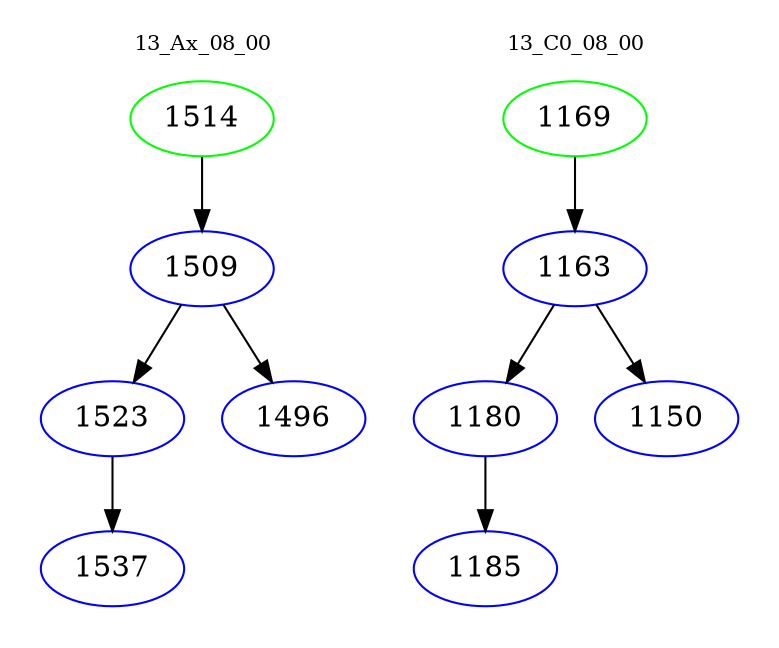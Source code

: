 digraph{
subgraph cluster_0 {
color = white
label = "13_Ax_08_00";
fontsize=10;
T0_1514 [label="1514", color="green"]
T0_1514 -> T0_1509 [color="black"]
T0_1509 [label="1509", color="blue"]
T0_1509 -> T0_1523 [color="black"]
T0_1523 [label="1523", color="blue"]
T0_1523 -> T0_1537 [color="black"]
T0_1537 [label="1537", color="blue"]
T0_1509 -> T0_1496 [color="black"]
T0_1496 [label="1496", color="blue"]
}
subgraph cluster_1 {
color = white
label = "13_C0_08_00";
fontsize=10;
T1_1169 [label="1169", color="green"]
T1_1169 -> T1_1163 [color="black"]
T1_1163 [label="1163", color="blue"]
T1_1163 -> T1_1180 [color="black"]
T1_1180 [label="1180", color="blue"]
T1_1180 -> T1_1185 [color="black"]
T1_1185 [label="1185", color="blue"]
T1_1163 -> T1_1150 [color="black"]
T1_1150 [label="1150", color="blue"]
}
}
